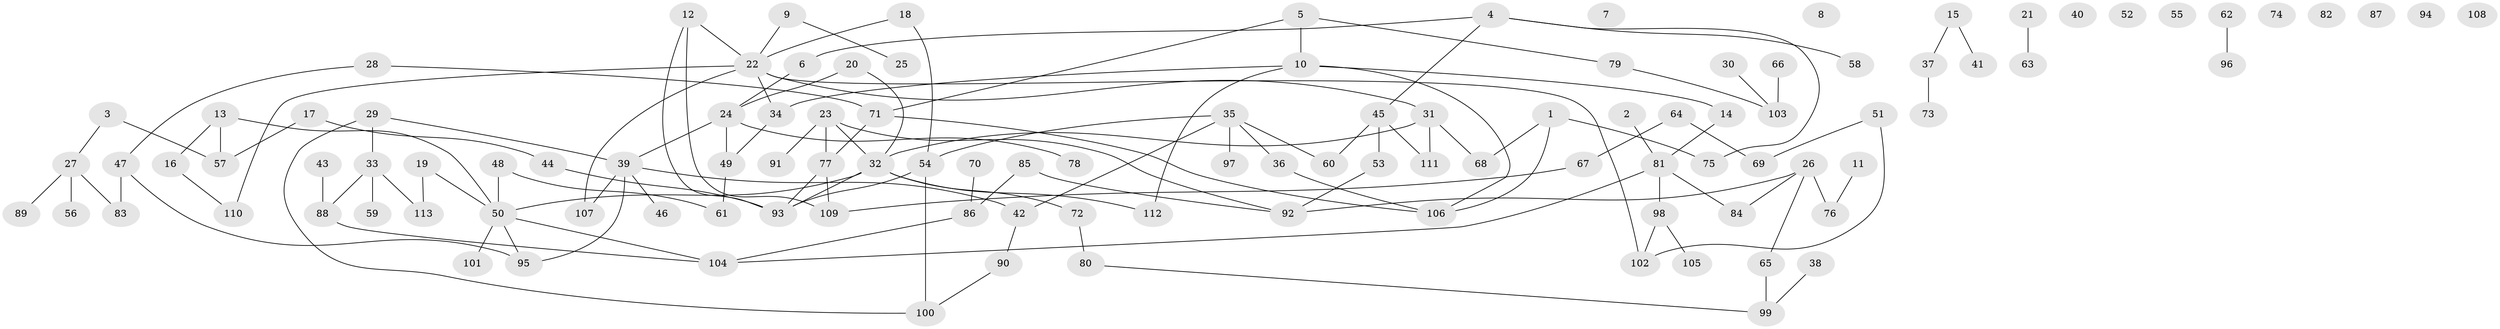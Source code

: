 // Generated by graph-tools (version 1.1) at 2025/49/03/09/25 03:49:12]
// undirected, 113 vertices, 131 edges
graph export_dot {
graph [start="1"]
  node [color=gray90,style=filled];
  1;
  2;
  3;
  4;
  5;
  6;
  7;
  8;
  9;
  10;
  11;
  12;
  13;
  14;
  15;
  16;
  17;
  18;
  19;
  20;
  21;
  22;
  23;
  24;
  25;
  26;
  27;
  28;
  29;
  30;
  31;
  32;
  33;
  34;
  35;
  36;
  37;
  38;
  39;
  40;
  41;
  42;
  43;
  44;
  45;
  46;
  47;
  48;
  49;
  50;
  51;
  52;
  53;
  54;
  55;
  56;
  57;
  58;
  59;
  60;
  61;
  62;
  63;
  64;
  65;
  66;
  67;
  68;
  69;
  70;
  71;
  72;
  73;
  74;
  75;
  76;
  77;
  78;
  79;
  80;
  81;
  82;
  83;
  84;
  85;
  86;
  87;
  88;
  89;
  90;
  91;
  92;
  93;
  94;
  95;
  96;
  97;
  98;
  99;
  100;
  101;
  102;
  103;
  104;
  105;
  106;
  107;
  108;
  109;
  110;
  111;
  112;
  113;
  1 -- 68;
  1 -- 75;
  1 -- 106;
  2 -- 81;
  3 -- 27;
  3 -- 57;
  4 -- 6;
  4 -- 45;
  4 -- 58;
  4 -- 75;
  5 -- 10;
  5 -- 71;
  5 -- 79;
  6 -- 24;
  9 -- 22;
  9 -- 25;
  10 -- 14;
  10 -- 34;
  10 -- 106;
  10 -- 112;
  11 -- 76;
  12 -- 22;
  12 -- 93;
  12 -- 109;
  13 -- 16;
  13 -- 50;
  13 -- 57;
  14 -- 81;
  15 -- 37;
  15 -- 41;
  16 -- 110;
  17 -- 44;
  17 -- 57;
  18 -- 22;
  18 -- 54;
  19 -- 50;
  19 -- 113;
  20 -- 24;
  20 -- 32;
  21 -- 63;
  22 -- 31;
  22 -- 34;
  22 -- 102;
  22 -- 107;
  22 -- 110;
  23 -- 32;
  23 -- 77;
  23 -- 91;
  23 -- 92;
  24 -- 39;
  24 -- 49;
  24 -- 78;
  26 -- 65;
  26 -- 76;
  26 -- 84;
  26 -- 92;
  27 -- 56;
  27 -- 83;
  27 -- 89;
  28 -- 47;
  28 -- 71;
  29 -- 33;
  29 -- 39;
  29 -- 100;
  30 -- 103;
  31 -- 32;
  31 -- 68;
  31 -- 111;
  32 -- 50;
  32 -- 72;
  32 -- 93;
  32 -- 112;
  33 -- 59;
  33 -- 88;
  33 -- 113;
  34 -- 49;
  35 -- 36;
  35 -- 42;
  35 -- 54;
  35 -- 60;
  35 -- 97;
  36 -- 106;
  37 -- 73;
  38 -- 99;
  39 -- 42;
  39 -- 46;
  39 -- 95;
  39 -- 107;
  42 -- 90;
  43 -- 88;
  44 -- 93;
  45 -- 53;
  45 -- 60;
  45 -- 111;
  47 -- 83;
  47 -- 95;
  48 -- 50;
  48 -- 61;
  49 -- 61;
  50 -- 95;
  50 -- 101;
  50 -- 104;
  51 -- 69;
  51 -- 102;
  53 -- 92;
  54 -- 93;
  54 -- 100;
  62 -- 96;
  64 -- 67;
  64 -- 69;
  65 -- 99;
  66 -- 103;
  67 -- 109;
  70 -- 86;
  71 -- 77;
  71 -- 106;
  72 -- 80;
  77 -- 93;
  77 -- 109;
  79 -- 103;
  80 -- 99;
  81 -- 84;
  81 -- 98;
  81 -- 104;
  85 -- 86;
  85 -- 92;
  86 -- 104;
  88 -- 104;
  90 -- 100;
  98 -- 102;
  98 -- 105;
}
